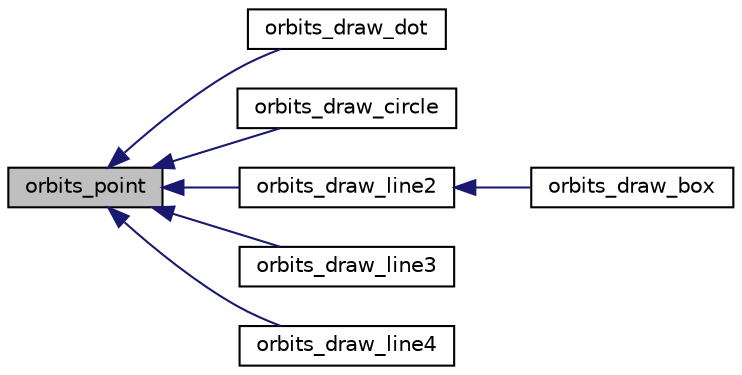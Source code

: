 digraph "orbits_point"
{
  edge [fontname="Helvetica",fontsize="10",labelfontname="Helvetica",labelfontsize="10"];
  node [fontname="Helvetica",fontsize="10",shape=record];
  rankdir="LR";
  Node443 [label="orbits_point",height=0.2,width=0.4,color="black", fillcolor="grey75", style="filled", fontcolor="black"];
  Node443 -> Node444 [dir="back",color="midnightblue",fontsize="10",style="solid",fontname="Helvetica"];
  Node444 [label="orbits_draw_dot",height=0.2,width=0.4,color="black", fillcolor="white", style="filled",URL="$d9/d29/draw_8_c.html#a20a270e8cc52b4a32cdd36bfa75d849e"];
  Node443 -> Node445 [dir="back",color="midnightblue",fontsize="10",style="solid",fontname="Helvetica"];
  Node445 [label="orbits_draw_circle",height=0.2,width=0.4,color="black", fillcolor="white", style="filled",URL="$d9/d29/draw_8_c.html#aab67c26d29e82151142b788f15c5fe1e"];
  Node443 -> Node446 [dir="back",color="midnightblue",fontsize="10",style="solid",fontname="Helvetica"];
  Node446 [label="orbits_draw_line2",height=0.2,width=0.4,color="black", fillcolor="white", style="filled",URL="$d9/d29/draw_8_c.html#ac3530544761e3a79ddef41ed599ea345"];
  Node446 -> Node447 [dir="back",color="midnightblue",fontsize="10",style="solid",fontname="Helvetica"];
  Node447 [label="orbits_draw_box",height=0.2,width=0.4,color="black", fillcolor="white", style="filled",URL="$d9/d29/draw_8_c.html#aeec0f332c0b0bc38273c1daac1cb85db"];
  Node443 -> Node448 [dir="back",color="midnightblue",fontsize="10",style="solid",fontname="Helvetica"];
  Node448 [label="orbits_draw_line3",height=0.2,width=0.4,color="black", fillcolor="white", style="filled",URL="$d9/d29/draw_8_c.html#af0899d0353c41dee492de1e8925965f4"];
  Node443 -> Node449 [dir="back",color="midnightblue",fontsize="10",style="solid",fontname="Helvetica"];
  Node449 [label="orbits_draw_line4",height=0.2,width=0.4,color="black", fillcolor="white", style="filled",URL="$d9/d29/draw_8_c.html#ac219f91f40350f9f7aef5ed9e9cf32e9"];
}
